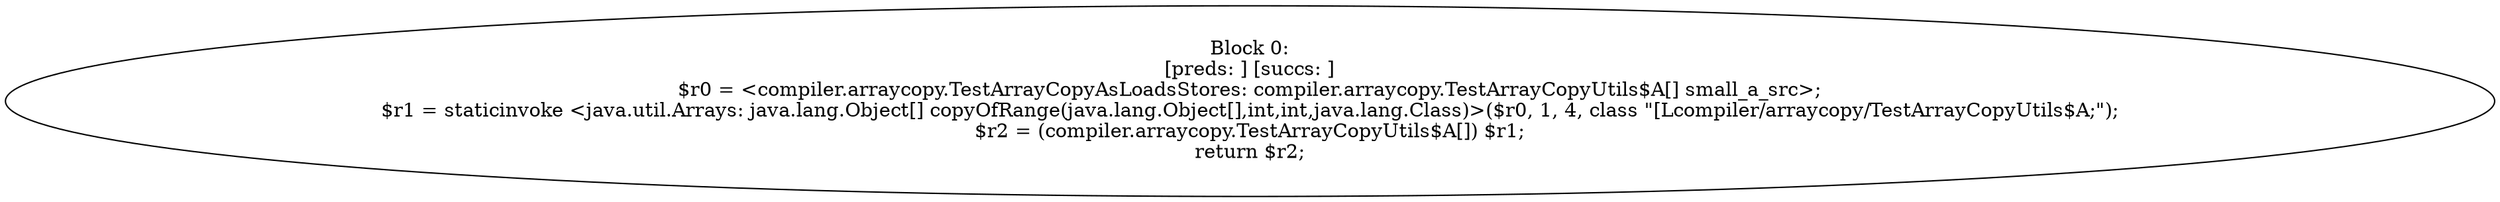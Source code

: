 digraph "unitGraph" {
    "Block 0:
[preds: ] [succs: ]
$r0 = <compiler.arraycopy.TestArrayCopyAsLoadsStores: compiler.arraycopy.TestArrayCopyUtils$A[] small_a_src>;
$r1 = staticinvoke <java.util.Arrays: java.lang.Object[] copyOfRange(java.lang.Object[],int,int,java.lang.Class)>($r0, 1, 4, class \"[Lcompiler/arraycopy/TestArrayCopyUtils$A;\");
$r2 = (compiler.arraycopy.TestArrayCopyUtils$A[]) $r1;
return $r2;
"
}
